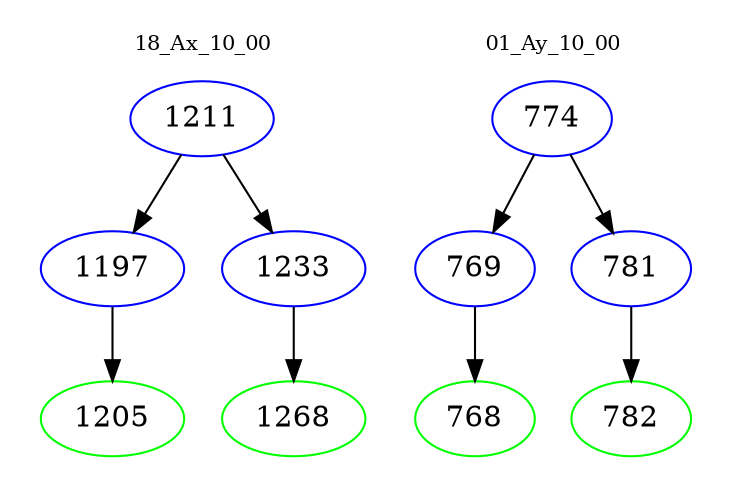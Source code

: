 digraph{
subgraph cluster_0 {
color = white
label = "18_Ax_10_00";
fontsize=10;
T0_1211 [label="1211", color="blue"]
T0_1211 -> T0_1197 [color="black"]
T0_1197 [label="1197", color="blue"]
T0_1197 -> T0_1205 [color="black"]
T0_1205 [label="1205", color="green"]
T0_1211 -> T0_1233 [color="black"]
T0_1233 [label="1233", color="blue"]
T0_1233 -> T0_1268 [color="black"]
T0_1268 [label="1268", color="green"]
}
subgraph cluster_1 {
color = white
label = "01_Ay_10_00";
fontsize=10;
T1_774 [label="774", color="blue"]
T1_774 -> T1_769 [color="black"]
T1_769 [label="769", color="blue"]
T1_769 -> T1_768 [color="black"]
T1_768 [label="768", color="green"]
T1_774 -> T1_781 [color="black"]
T1_781 [label="781", color="blue"]
T1_781 -> T1_782 [color="black"]
T1_782 [label="782", color="green"]
}
}
